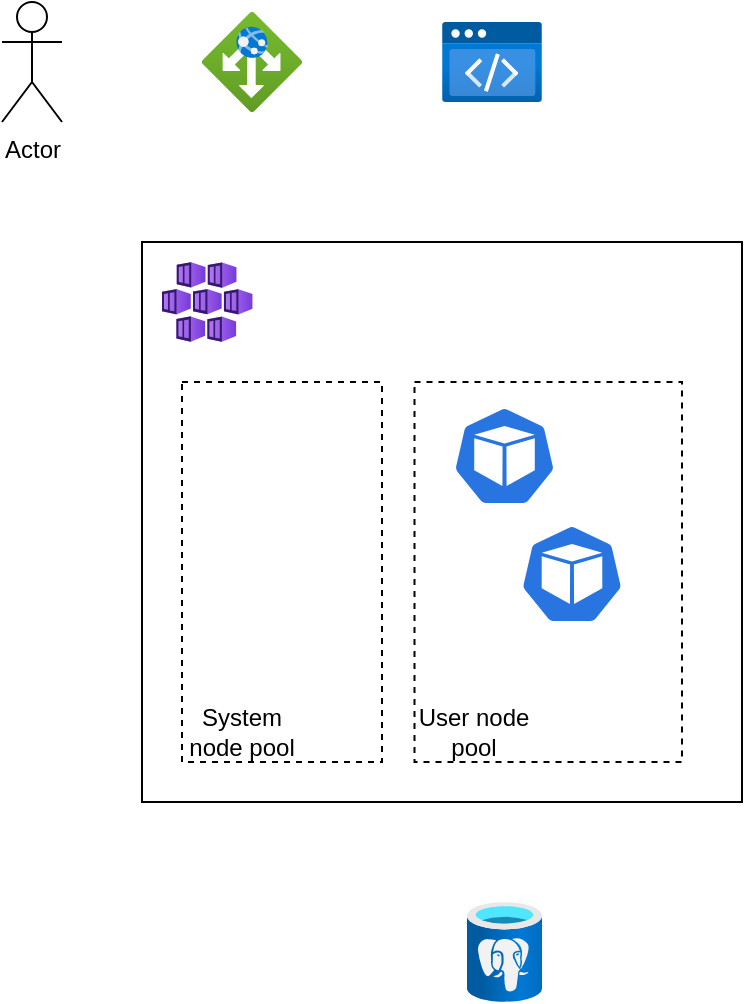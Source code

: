 <mxfile>
    <diagram id="e1ErSKoZU9sithc6cfd3" name="ページ1">
        <mxGraphModel dx="1150" dy="704" grid="1" gridSize="10" guides="1" tooltips="1" connect="1" arrows="1" fold="1" page="1" pageScale="1" pageWidth="827" pageHeight="1169" math="0" shadow="0">
            <root>
                <mxCell id="0"/>
                <mxCell id="1" parent="0"/>
                <mxCell id="2" value="" style="rounded=0;whiteSpace=wrap;html=1;" vertex="1" parent="1">
                    <mxGeometry x="410" y="170" width="300" height="280" as="geometry"/>
                </mxCell>
                <mxCell id="12" value="" style="rounded=0;whiteSpace=wrap;html=1;dashed=1;" vertex="1" parent="1">
                    <mxGeometry x="430" y="240" width="100" height="190" as="geometry"/>
                </mxCell>
                <mxCell id="3" value="" style="aspect=fixed;html=1;points=[];align=center;image;fontSize=12;image=img/lib/azure2/networking/Application_Gateways.svg;" vertex="1" parent="1">
                    <mxGeometry x="440" y="55" width="50" height="50" as="geometry"/>
                </mxCell>
                <mxCell id="4" value="" style="aspect=fixed;html=1;points=[];align=center;image;fontSize=12;image=img/lib/azure2/preview/Static_Apps.svg;" vertex="1" parent="1">
                    <mxGeometry x="560" y="60" width="50" height="40" as="geometry"/>
                </mxCell>
                <mxCell id="6" value="Actor" style="shape=umlActor;verticalLabelPosition=bottom;verticalAlign=top;html=1;outlineConnect=0;" vertex="1" parent="1">
                    <mxGeometry x="340" y="50" width="30" height="60" as="geometry"/>
                </mxCell>
                <mxCell id="7" value="" style="aspect=fixed;html=1;points=[];align=center;image;fontSize=12;image=img/lib/azure2/databases/Azure_Database_PostgreSQL_Server.svg;" vertex="1" parent="1">
                    <mxGeometry x="572.5" y="500" width="37.5" height="50" as="geometry"/>
                </mxCell>
                <mxCell id="8" value="" style="aspect=fixed;html=1;points=[];align=center;image;fontSize=12;image=img/lib/azure2/containers/Kubernetes_Services.svg;" vertex="1" parent="1">
                    <mxGeometry x="420" y="180" width="45.33" height="40" as="geometry"/>
                </mxCell>
                <mxCell id="13" value="" style="rounded=0;whiteSpace=wrap;html=1;dashed=1;" vertex="1" parent="1">
                    <mxGeometry x="546.25" y="240" width="133.75" height="190" as="geometry"/>
                </mxCell>
                <mxCell id="10" value="" style="sketch=0;html=1;dashed=0;whitespace=wrap;fillColor=#2875E2;strokeColor=#ffffff;points=[[0.005,0.63,0],[0.1,0.2,0],[0.9,0.2,0],[0.5,0,0],[0.995,0.63,0],[0.72,0.99,0],[0.5,1,0],[0.28,0.99,0]];verticalLabelPosition=bottom;align=center;verticalAlign=top;shape=mxgraph.kubernetes.icon;prIcon=pod" vertex="1" parent="1">
                    <mxGeometry x="556.25" y="252" width="70" height="50" as="geometry"/>
                </mxCell>
                <mxCell id="14" value="" style="sketch=0;html=1;dashed=0;whitespace=wrap;fillColor=#2875E2;strokeColor=#ffffff;points=[[0.005,0.63,0],[0.1,0.2,0],[0.9,0.2,0],[0.5,0,0],[0.995,0.63,0],[0.72,0.99,0],[0.5,1,0],[0.28,0.99,0]];verticalLabelPosition=bottom;align=center;verticalAlign=top;shape=mxgraph.kubernetes.icon;prIcon=pod" vertex="1" parent="1">
                    <mxGeometry x="590" y="311" width="70" height="50" as="geometry"/>
                </mxCell>
                <mxCell id="17" value="System node pool" style="text;strokeColor=none;align=center;fillColor=none;html=1;verticalAlign=middle;whiteSpace=wrap;rounded=0;dashed=1;" vertex="1" parent="1">
                    <mxGeometry x="430" y="400" width="60" height="30" as="geometry"/>
                </mxCell>
                <mxCell id="18" value="User node pool" style="text;strokeColor=none;align=center;fillColor=none;html=1;verticalAlign=middle;whiteSpace=wrap;rounded=0;dashed=1;" vertex="1" parent="1">
                    <mxGeometry x="546.25" y="400" width="60" height="30" as="geometry"/>
                </mxCell>
            </root>
        </mxGraphModel>
    </diagram>
</mxfile>